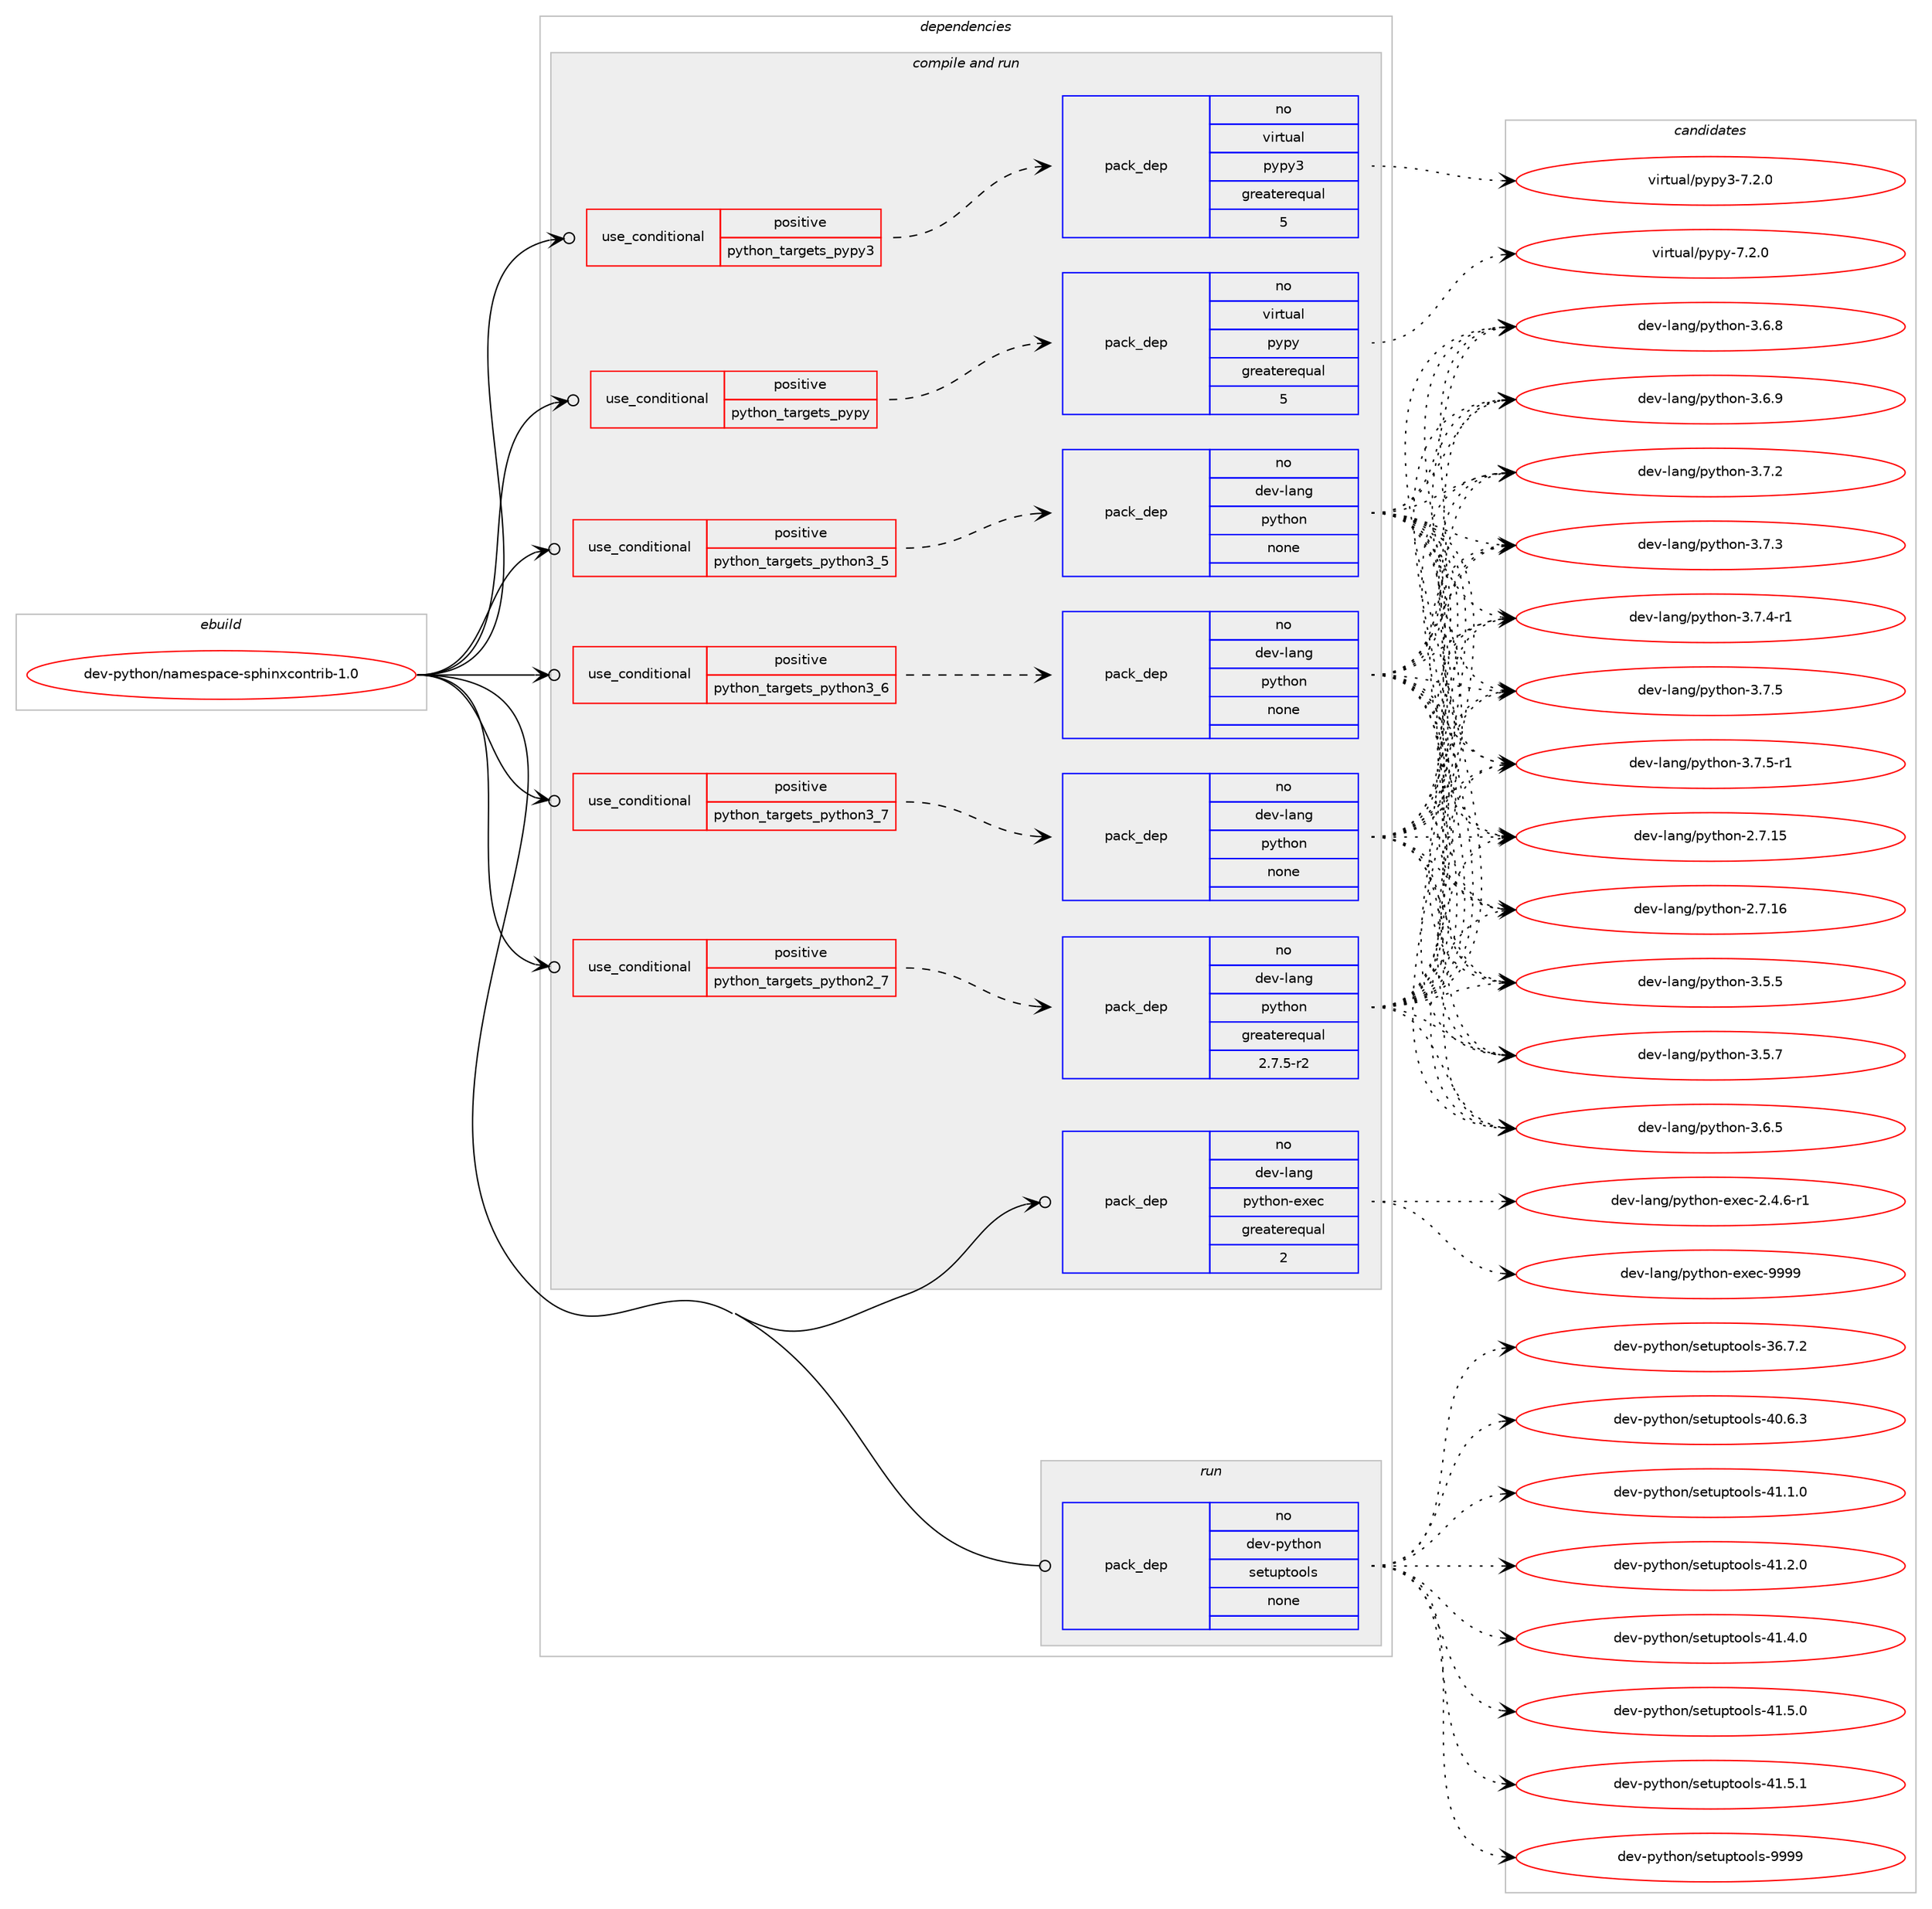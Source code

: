digraph prolog {

# *************
# Graph options
# *************

newrank=true;
concentrate=true;
compound=true;
graph [rankdir=LR,fontname=Helvetica,fontsize=10,ranksep=1.5];#, ranksep=2.5, nodesep=0.2];
edge  [arrowhead=vee];
node  [fontname=Helvetica,fontsize=10];

# **********
# The ebuild
# **********

subgraph cluster_leftcol {
color=gray;
rank=same;
label=<<i>ebuild</i>>;
id [label="dev-python/namespace-sphinxcontrib-1.0", color=red, width=4, href="../dev-python/namespace-sphinxcontrib-1.0.svg"];
}

# ****************
# The dependencies
# ****************

subgraph cluster_midcol {
color=gray;
label=<<i>dependencies</i>>;
subgraph cluster_compile {
fillcolor="#eeeeee";
style=filled;
label=<<i>compile</i>>;
}
subgraph cluster_compileandrun {
fillcolor="#eeeeee";
style=filled;
label=<<i>compile and run</i>>;
subgraph cond142915 {
dependency615828 [label=<<TABLE BORDER="0" CELLBORDER="1" CELLSPACING="0" CELLPADDING="4"><TR><TD ROWSPAN="3" CELLPADDING="10">use_conditional</TD></TR><TR><TD>positive</TD></TR><TR><TD>python_targets_pypy</TD></TR></TABLE>>, shape=none, color=red];
subgraph pack461108 {
dependency615829 [label=<<TABLE BORDER="0" CELLBORDER="1" CELLSPACING="0" CELLPADDING="4" WIDTH="220"><TR><TD ROWSPAN="6" CELLPADDING="30">pack_dep</TD></TR><TR><TD WIDTH="110">no</TD></TR><TR><TD>virtual</TD></TR><TR><TD>pypy</TD></TR><TR><TD>greaterequal</TD></TR><TR><TD>5</TD></TR></TABLE>>, shape=none, color=blue];
}
dependency615828:e -> dependency615829:w [weight=20,style="dashed",arrowhead="vee"];
}
id:e -> dependency615828:w [weight=20,style="solid",arrowhead="odotvee"];
subgraph cond142916 {
dependency615830 [label=<<TABLE BORDER="0" CELLBORDER="1" CELLSPACING="0" CELLPADDING="4"><TR><TD ROWSPAN="3" CELLPADDING="10">use_conditional</TD></TR><TR><TD>positive</TD></TR><TR><TD>python_targets_pypy3</TD></TR></TABLE>>, shape=none, color=red];
subgraph pack461109 {
dependency615831 [label=<<TABLE BORDER="0" CELLBORDER="1" CELLSPACING="0" CELLPADDING="4" WIDTH="220"><TR><TD ROWSPAN="6" CELLPADDING="30">pack_dep</TD></TR><TR><TD WIDTH="110">no</TD></TR><TR><TD>virtual</TD></TR><TR><TD>pypy3</TD></TR><TR><TD>greaterequal</TD></TR><TR><TD>5</TD></TR></TABLE>>, shape=none, color=blue];
}
dependency615830:e -> dependency615831:w [weight=20,style="dashed",arrowhead="vee"];
}
id:e -> dependency615830:w [weight=20,style="solid",arrowhead="odotvee"];
subgraph cond142917 {
dependency615832 [label=<<TABLE BORDER="0" CELLBORDER="1" CELLSPACING="0" CELLPADDING="4"><TR><TD ROWSPAN="3" CELLPADDING="10">use_conditional</TD></TR><TR><TD>positive</TD></TR><TR><TD>python_targets_python2_7</TD></TR></TABLE>>, shape=none, color=red];
subgraph pack461110 {
dependency615833 [label=<<TABLE BORDER="0" CELLBORDER="1" CELLSPACING="0" CELLPADDING="4" WIDTH="220"><TR><TD ROWSPAN="6" CELLPADDING="30">pack_dep</TD></TR><TR><TD WIDTH="110">no</TD></TR><TR><TD>dev-lang</TD></TR><TR><TD>python</TD></TR><TR><TD>greaterequal</TD></TR><TR><TD>2.7.5-r2</TD></TR></TABLE>>, shape=none, color=blue];
}
dependency615832:e -> dependency615833:w [weight=20,style="dashed",arrowhead="vee"];
}
id:e -> dependency615832:w [weight=20,style="solid",arrowhead="odotvee"];
subgraph cond142918 {
dependency615834 [label=<<TABLE BORDER="0" CELLBORDER="1" CELLSPACING="0" CELLPADDING="4"><TR><TD ROWSPAN="3" CELLPADDING="10">use_conditional</TD></TR><TR><TD>positive</TD></TR><TR><TD>python_targets_python3_5</TD></TR></TABLE>>, shape=none, color=red];
subgraph pack461111 {
dependency615835 [label=<<TABLE BORDER="0" CELLBORDER="1" CELLSPACING="0" CELLPADDING="4" WIDTH="220"><TR><TD ROWSPAN="6" CELLPADDING="30">pack_dep</TD></TR><TR><TD WIDTH="110">no</TD></TR><TR><TD>dev-lang</TD></TR><TR><TD>python</TD></TR><TR><TD>none</TD></TR><TR><TD></TD></TR></TABLE>>, shape=none, color=blue];
}
dependency615834:e -> dependency615835:w [weight=20,style="dashed",arrowhead="vee"];
}
id:e -> dependency615834:w [weight=20,style="solid",arrowhead="odotvee"];
subgraph cond142919 {
dependency615836 [label=<<TABLE BORDER="0" CELLBORDER="1" CELLSPACING="0" CELLPADDING="4"><TR><TD ROWSPAN="3" CELLPADDING="10">use_conditional</TD></TR><TR><TD>positive</TD></TR><TR><TD>python_targets_python3_6</TD></TR></TABLE>>, shape=none, color=red];
subgraph pack461112 {
dependency615837 [label=<<TABLE BORDER="0" CELLBORDER="1" CELLSPACING="0" CELLPADDING="4" WIDTH="220"><TR><TD ROWSPAN="6" CELLPADDING="30">pack_dep</TD></TR><TR><TD WIDTH="110">no</TD></TR><TR><TD>dev-lang</TD></TR><TR><TD>python</TD></TR><TR><TD>none</TD></TR><TR><TD></TD></TR></TABLE>>, shape=none, color=blue];
}
dependency615836:e -> dependency615837:w [weight=20,style="dashed",arrowhead="vee"];
}
id:e -> dependency615836:w [weight=20,style="solid",arrowhead="odotvee"];
subgraph cond142920 {
dependency615838 [label=<<TABLE BORDER="0" CELLBORDER="1" CELLSPACING="0" CELLPADDING="4"><TR><TD ROWSPAN="3" CELLPADDING="10">use_conditional</TD></TR><TR><TD>positive</TD></TR><TR><TD>python_targets_python3_7</TD></TR></TABLE>>, shape=none, color=red];
subgraph pack461113 {
dependency615839 [label=<<TABLE BORDER="0" CELLBORDER="1" CELLSPACING="0" CELLPADDING="4" WIDTH="220"><TR><TD ROWSPAN="6" CELLPADDING="30">pack_dep</TD></TR><TR><TD WIDTH="110">no</TD></TR><TR><TD>dev-lang</TD></TR><TR><TD>python</TD></TR><TR><TD>none</TD></TR><TR><TD></TD></TR></TABLE>>, shape=none, color=blue];
}
dependency615838:e -> dependency615839:w [weight=20,style="dashed",arrowhead="vee"];
}
id:e -> dependency615838:w [weight=20,style="solid",arrowhead="odotvee"];
subgraph pack461114 {
dependency615840 [label=<<TABLE BORDER="0" CELLBORDER="1" CELLSPACING="0" CELLPADDING="4" WIDTH="220"><TR><TD ROWSPAN="6" CELLPADDING="30">pack_dep</TD></TR><TR><TD WIDTH="110">no</TD></TR><TR><TD>dev-lang</TD></TR><TR><TD>python-exec</TD></TR><TR><TD>greaterequal</TD></TR><TR><TD>2</TD></TR></TABLE>>, shape=none, color=blue];
}
id:e -> dependency615840:w [weight=20,style="solid",arrowhead="odotvee"];
}
subgraph cluster_run {
fillcolor="#eeeeee";
style=filled;
label=<<i>run</i>>;
subgraph pack461115 {
dependency615841 [label=<<TABLE BORDER="0" CELLBORDER="1" CELLSPACING="0" CELLPADDING="4" WIDTH="220"><TR><TD ROWSPAN="6" CELLPADDING="30">pack_dep</TD></TR><TR><TD WIDTH="110">no</TD></TR><TR><TD>dev-python</TD></TR><TR><TD>setuptools</TD></TR><TR><TD>none</TD></TR><TR><TD></TD></TR></TABLE>>, shape=none, color=blue];
}
id:e -> dependency615841:w [weight=20,style="solid",arrowhead="odot"];
}
}

# **************
# The candidates
# **************

subgraph cluster_choices {
rank=same;
color=gray;
label=<<i>candidates</i>>;

subgraph choice461108 {
color=black;
nodesep=1;
choice1181051141161179710847112121112121455546504648 [label="virtual/pypy-7.2.0", color=red, width=4,href="../virtual/pypy-7.2.0.svg"];
dependency615829:e -> choice1181051141161179710847112121112121455546504648:w [style=dotted,weight="100"];
}
subgraph choice461109 {
color=black;
nodesep=1;
choice118105114116117971084711212111212151455546504648 [label="virtual/pypy3-7.2.0", color=red, width=4,href="../virtual/pypy3-7.2.0.svg"];
dependency615831:e -> choice118105114116117971084711212111212151455546504648:w [style=dotted,weight="100"];
}
subgraph choice461110 {
color=black;
nodesep=1;
choice10010111845108971101034711212111610411111045504655464953 [label="dev-lang/python-2.7.15", color=red, width=4,href="../dev-lang/python-2.7.15.svg"];
choice10010111845108971101034711212111610411111045504655464954 [label="dev-lang/python-2.7.16", color=red, width=4,href="../dev-lang/python-2.7.16.svg"];
choice100101118451089711010347112121116104111110455146534653 [label="dev-lang/python-3.5.5", color=red, width=4,href="../dev-lang/python-3.5.5.svg"];
choice100101118451089711010347112121116104111110455146534655 [label="dev-lang/python-3.5.7", color=red, width=4,href="../dev-lang/python-3.5.7.svg"];
choice100101118451089711010347112121116104111110455146544653 [label="dev-lang/python-3.6.5", color=red, width=4,href="../dev-lang/python-3.6.5.svg"];
choice100101118451089711010347112121116104111110455146544656 [label="dev-lang/python-3.6.8", color=red, width=4,href="../dev-lang/python-3.6.8.svg"];
choice100101118451089711010347112121116104111110455146544657 [label="dev-lang/python-3.6.9", color=red, width=4,href="../dev-lang/python-3.6.9.svg"];
choice100101118451089711010347112121116104111110455146554650 [label="dev-lang/python-3.7.2", color=red, width=4,href="../dev-lang/python-3.7.2.svg"];
choice100101118451089711010347112121116104111110455146554651 [label="dev-lang/python-3.7.3", color=red, width=4,href="../dev-lang/python-3.7.3.svg"];
choice1001011184510897110103471121211161041111104551465546524511449 [label="dev-lang/python-3.7.4-r1", color=red, width=4,href="../dev-lang/python-3.7.4-r1.svg"];
choice100101118451089711010347112121116104111110455146554653 [label="dev-lang/python-3.7.5", color=red, width=4,href="../dev-lang/python-3.7.5.svg"];
choice1001011184510897110103471121211161041111104551465546534511449 [label="dev-lang/python-3.7.5-r1", color=red, width=4,href="../dev-lang/python-3.7.5-r1.svg"];
dependency615833:e -> choice10010111845108971101034711212111610411111045504655464953:w [style=dotted,weight="100"];
dependency615833:e -> choice10010111845108971101034711212111610411111045504655464954:w [style=dotted,weight="100"];
dependency615833:e -> choice100101118451089711010347112121116104111110455146534653:w [style=dotted,weight="100"];
dependency615833:e -> choice100101118451089711010347112121116104111110455146534655:w [style=dotted,weight="100"];
dependency615833:e -> choice100101118451089711010347112121116104111110455146544653:w [style=dotted,weight="100"];
dependency615833:e -> choice100101118451089711010347112121116104111110455146544656:w [style=dotted,weight="100"];
dependency615833:e -> choice100101118451089711010347112121116104111110455146544657:w [style=dotted,weight="100"];
dependency615833:e -> choice100101118451089711010347112121116104111110455146554650:w [style=dotted,weight="100"];
dependency615833:e -> choice100101118451089711010347112121116104111110455146554651:w [style=dotted,weight="100"];
dependency615833:e -> choice1001011184510897110103471121211161041111104551465546524511449:w [style=dotted,weight="100"];
dependency615833:e -> choice100101118451089711010347112121116104111110455146554653:w [style=dotted,weight="100"];
dependency615833:e -> choice1001011184510897110103471121211161041111104551465546534511449:w [style=dotted,weight="100"];
}
subgraph choice461111 {
color=black;
nodesep=1;
choice10010111845108971101034711212111610411111045504655464953 [label="dev-lang/python-2.7.15", color=red, width=4,href="../dev-lang/python-2.7.15.svg"];
choice10010111845108971101034711212111610411111045504655464954 [label="dev-lang/python-2.7.16", color=red, width=4,href="../dev-lang/python-2.7.16.svg"];
choice100101118451089711010347112121116104111110455146534653 [label="dev-lang/python-3.5.5", color=red, width=4,href="../dev-lang/python-3.5.5.svg"];
choice100101118451089711010347112121116104111110455146534655 [label="dev-lang/python-3.5.7", color=red, width=4,href="../dev-lang/python-3.5.7.svg"];
choice100101118451089711010347112121116104111110455146544653 [label="dev-lang/python-3.6.5", color=red, width=4,href="../dev-lang/python-3.6.5.svg"];
choice100101118451089711010347112121116104111110455146544656 [label="dev-lang/python-3.6.8", color=red, width=4,href="../dev-lang/python-3.6.8.svg"];
choice100101118451089711010347112121116104111110455146544657 [label="dev-lang/python-3.6.9", color=red, width=4,href="../dev-lang/python-3.6.9.svg"];
choice100101118451089711010347112121116104111110455146554650 [label="dev-lang/python-3.7.2", color=red, width=4,href="../dev-lang/python-3.7.2.svg"];
choice100101118451089711010347112121116104111110455146554651 [label="dev-lang/python-3.7.3", color=red, width=4,href="../dev-lang/python-3.7.3.svg"];
choice1001011184510897110103471121211161041111104551465546524511449 [label="dev-lang/python-3.7.4-r1", color=red, width=4,href="../dev-lang/python-3.7.4-r1.svg"];
choice100101118451089711010347112121116104111110455146554653 [label="dev-lang/python-3.7.5", color=red, width=4,href="../dev-lang/python-3.7.5.svg"];
choice1001011184510897110103471121211161041111104551465546534511449 [label="dev-lang/python-3.7.5-r1", color=red, width=4,href="../dev-lang/python-3.7.5-r1.svg"];
dependency615835:e -> choice10010111845108971101034711212111610411111045504655464953:w [style=dotted,weight="100"];
dependency615835:e -> choice10010111845108971101034711212111610411111045504655464954:w [style=dotted,weight="100"];
dependency615835:e -> choice100101118451089711010347112121116104111110455146534653:w [style=dotted,weight="100"];
dependency615835:e -> choice100101118451089711010347112121116104111110455146534655:w [style=dotted,weight="100"];
dependency615835:e -> choice100101118451089711010347112121116104111110455146544653:w [style=dotted,weight="100"];
dependency615835:e -> choice100101118451089711010347112121116104111110455146544656:w [style=dotted,weight="100"];
dependency615835:e -> choice100101118451089711010347112121116104111110455146544657:w [style=dotted,weight="100"];
dependency615835:e -> choice100101118451089711010347112121116104111110455146554650:w [style=dotted,weight="100"];
dependency615835:e -> choice100101118451089711010347112121116104111110455146554651:w [style=dotted,weight="100"];
dependency615835:e -> choice1001011184510897110103471121211161041111104551465546524511449:w [style=dotted,weight="100"];
dependency615835:e -> choice100101118451089711010347112121116104111110455146554653:w [style=dotted,weight="100"];
dependency615835:e -> choice1001011184510897110103471121211161041111104551465546534511449:w [style=dotted,weight="100"];
}
subgraph choice461112 {
color=black;
nodesep=1;
choice10010111845108971101034711212111610411111045504655464953 [label="dev-lang/python-2.7.15", color=red, width=4,href="../dev-lang/python-2.7.15.svg"];
choice10010111845108971101034711212111610411111045504655464954 [label="dev-lang/python-2.7.16", color=red, width=4,href="../dev-lang/python-2.7.16.svg"];
choice100101118451089711010347112121116104111110455146534653 [label="dev-lang/python-3.5.5", color=red, width=4,href="../dev-lang/python-3.5.5.svg"];
choice100101118451089711010347112121116104111110455146534655 [label="dev-lang/python-3.5.7", color=red, width=4,href="../dev-lang/python-3.5.7.svg"];
choice100101118451089711010347112121116104111110455146544653 [label="dev-lang/python-3.6.5", color=red, width=4,href="../dev-lang/python-3.6.5.svg"];
choice100101118451089711010347112121116104111110455146544656 [label="dev-lang/python-3.6.8", color=red, width=4,href="../dev-lang/python-3.6.8.svg"];
choice100101118451089711010347112121116104111110455146544657 [label="dev-lang/python-3.6.9", color=red, width=4,href="../dev-lang/python-3.6.9.svg"];
choice100101118451089711010347112121116104111110455146554650 [label="dev-lang/python-3.7.2", color=red, width=4,href="../dev-lang/python-3.7.2.svg"];
choice100101118451089711010347112121116104111110455146554651 [label="dev-lang/python-3.7.3", color=red, width=4,href="../dev-lang/python-3.7.3.svg"];
choice1001011184510897110103471121211161041111104551465546524511449 [label="dev-lang/python-3.7.4-r1", color=red, width=4,href="../dev-lang/python-3.7.4-r1.svg"];
choice100101118451089711010347112121116104111110455146554653 [label="dev-lang/python-3.7.5", color=red, width=4,href="../dev-lang/python-3.7.5.svg"];
choice1001011184510897110103471121211161041111104551465546534511449 [label="dev-lang/python-3.7.5-r1", color=red, width=4,href="../dev-lang/python-3.7.5-r1.svg"];
dependency615837:e -> choice10010111845108971101034711212111610411111045504655464953:w [style=dotted,weight="100"];
dependency615837:e -> choice10010111845108971101034711212111610411111045504655464954:w [style=dotted,weight="100"];
dependency615837:e -> choice100101118451089711010347112121116104111110455146534653:w [style=dotted,weight="100"];
dependency615837:e -> choice100101118451089711010347112121116104111110455146534655:w [style=dotted,weight="100"];
dependency615837:e -> choice100101118451089711010347112121116104111110455146544653:w [style=dotted,weight="100"];
dependency615837:e -> choice100101118451089711010347112121116104111110455146544656:w [style=dotted,weight="100"];
dependency615837:e -> choice100101118451089711010347112121116104111110455146544657:w [style=dotted,weight="100"];
dependency615837:e -> choice100101118451089711010347112121116104111110455146554650:w [style=dotted,weight="100"];
dependency615837:e -> choice100101118451089711010347112121116104111110455146554651:w [style=dotted,weight="100"];
dependency615837:e -> choice1001011184510897110103471121211161041111104551465546524511449:w [style=dotted,weight="100"];
dependency615837:e -> choice100101118451089711010347112121116104111110455146554653:w [style=dotted,weight="100"];
dependency615837:e -> choice1001011184510897110103471121211161041111104551465546534511449:w [style=dotted,weight="100"];
}
subgraph choice461113 {
color=black;
nodesep=1;
choice10010111845108971101034711212111610411111045504655464953 [label="dev-lang/python-2.7.15", color=red, width=4,href="../dev-lang/python-2.7.15.svg"];
choice10010111845108971101034711212111610411111045504655464954 [label="dev-lang/python-2.7.16", color=red, width=4,href="../dev-lang/python-2.7.16.svg"];
choice100101118451089711010347112121116104111110455146534653 [label="dev-lang/python-3.5.5", color=red, width=4,href="../dev-lang/python-3.5.5.svg"];
choice100101118451089711010347112121116104111110455146534655 [label="dev-lang/python-3.5.7", color=red, width=4,href="../dev-lang/python-3.5.7.svg"];
choice100101118451089711010347112121116104111110455146544653 [label="dev-lang/python-3.6.5", color=red, width=4,href="../dev-lang/python-3.6.5.svg"];
choice100101118451089711010347112121116104111110455146544656 [label="dev-lang/python-3.6.8", color=red, width=4,href="../dev-lang/python-3.6.8.svg"];
choice100101118451089711010347112121116104111110455146544657 [label="dev-lang/python-3.6.9", color=red, width=4,href="../dev-lang/python-3.6.9.svg"];
choice100101118451089711010347112121116104111110455146554650 [label="dev-lang/python-3.7.2", color=red, width=4,href="../dev-lang/python-3.7.2.svg"];
choice100101118451089711010347112121116104111110455146554651 [label="dev-lang/python-3.7.3", color=red, width=4,href="../dev-lang/python-3.7.3.svg"];
choice1001011184510897110103471121211161041111104551465546524511449 [label="dev-lang/python-3.7.4-r1", color=red, width=4,href="../dev-lang/python-3.7.4-r1.svg"];
choice100101118451089711010347112121116104111110455146554653 [label="dev-lang/python-3.7.5", color=red, width=4,href="../dev-lang/python-3.7.5.svg"];
choice1001011184510897110103471121211161041111104551465546534511449 [label="dev-lang/python-3.7.5-r1", color=red, width=4,href="../dev-lang/python-3.7.5-r1.svg"];
dependency615839:e -> choice10010111845108971101034711212111610411111045504655464953:w [style=dotted,weight="100"];
dependency615839:e -> choice10010111845108971101034711212111610411111045504655464954:w [style=dotted,weight="100"];
dependency615839:e -> choice100101118451089711010347112121116104111110455146534653:w [style=dotted,weight="100"];
dependency615839:e -> choice100101118451089711010347112121116104111110455146534655:w [style=dotted,weight="100"];
dependency615839:e -> choice100101118451089711010347112121116104111110455146544653:w [style=dotted,weight="100"];
dependency615839:e -> choice100101118451089711010347112121116104111110455146544656:w [style=dotted,weight="100"];
dependency615839:e -> choice100101118451089711010347112121116104111110455146544657:w [style=dotted,weight="100"];
dependency615839:e -> choice100101118451089711010347112121116104111110455146554650:w [style=dotted,weight="100"];
dependency615839:e -> choice100101118451089711010347112121116104111110455146554651:w [style=dotted,weight="100"];
dependency615839:e -> choice1001011184510897110103471121211161041111104551465546524511449:w [style=dotted,weight="100"];
dependency615839:e -> choice100101118451089711010347112121116104111110455146554653:w [style=dotted,weight="100"];
dependency615839:e -> choice1001011184510897110103471121211161041111104551465546534511449:w [style=dotted,weight="100"];
}
subgraph choice461114 {
color=black;
nodesep=1;
choice10010111845108971101034711212111610411111045101120101994550465246544511449 [label="dev-lang/python-exec-2.4.6-r1", color=red, width=4,href="../dev-lang/python-exec-2.4.6-r1.svg"];
choice10010111845108971101034711212111610411111045101120101994557575757 [label="dev-lang/python-exec-9999", color=red, width=4,href="../dev-lang/python-exec-9999.svg"];
dependency615840:e -> choice10010111845108971101034711212111610411111045101120101994550465246544511449:w [style=dotted,weight="100"];
dependency615840:e -> choice10010111845108971101034711212111610411111045101120101994557575757:w [style=dotted,weight="100"];
}
subgraph choice461115 {
color=black;
nodesep=1;
choice100101118451121211161041111104711510111611711211611111110811545515446554650 [label="dev-python/setuptools-36.7.2", color=red, width=4,href="../dev-python/setuptools-36.7.2.svg"];
choice100101118451121211161041111104711510111611711211611111110811545524846544651 [label="dev-python/setuptools-40.6.3", color=red, width=4,href="../dev-python/setuptools-40.6.3.svg"];
choice100101118451121211161041111104711510111611711211611111110811545524946494648 [label="dev-python/setuptools-41.1.0", color=red, width=4,href="../dev-python/setuptools-41.1.0.svg"];
choice100101118451121211161041111104711510111611711211611111110811545524946504648 [label="dev-python/setuptools-41.2.0", color=red, width=4,href="../dev-python/setuptools-41.2.0.svg"];
choice100101118451121211161041111104711510111611711211611111110811545524946524648 [label="dev-python/setuptools-41.4.0", color=red, width=4,href="../dev-python/setuptools-41.4.0.svg"];
choice100101118451121211161041111104711510111611711211611111110811545524946534648 [label="dev-python/setuptools-41.5.0", color=red, width=4,href="../dev-python/setuptools-41.5.0.svg"];
choice100101118451121211161041111104711510111611711211611111110811545524946534649 [label="dev-python/setuptools-41.5.1", color=red, width=4,href="../dev-python/setuptools-41.5.1.svg"];
choice10010111845112121116104111110471151011161171121161111111081154557575757 [label="dev-python/setuptools-9999", color=red, width=4,href="../dev-python/setuptools-9999.svg"];
dependency615841:e -> choice100101118451121211161041111104711510111611711211611111110811545515446554650:w [style=dotted,weight="100"];
dependency615841:e -> choice100101118451121211161041111104711510111611711211611111110811545524846544651:w [style=dotted,weight="100"];
dependency615841:e -> choice100101118451121211161041111104711510111611711211611111110811545524946494648:w [style=dotted,weight="100"];
dependency615841:e -> choice100101118451121211161041111104711510111611711211611111110811545524946504648:w [style=dotted,weight="100"];
dependency615841:e -> choice100101118451121211161041111104711510111611711211611111110811545524946524648:w [style=dotted,weight="100"];
dependency615841:e -> choice100101118451121211161041111104711510111611711211611111110811545524946534648:w [style=dotted,weight="100"];
dependency615841:e -> choice100101118451121211161041111104711510111611711211611111110811545524946534649:w [style=dotted,weight="100"];
dependency615841:e -> choice10010111845112121116104111110471151011161171121161111111081154557575757:w [style=dotted,weight="100"];
}
}

}
